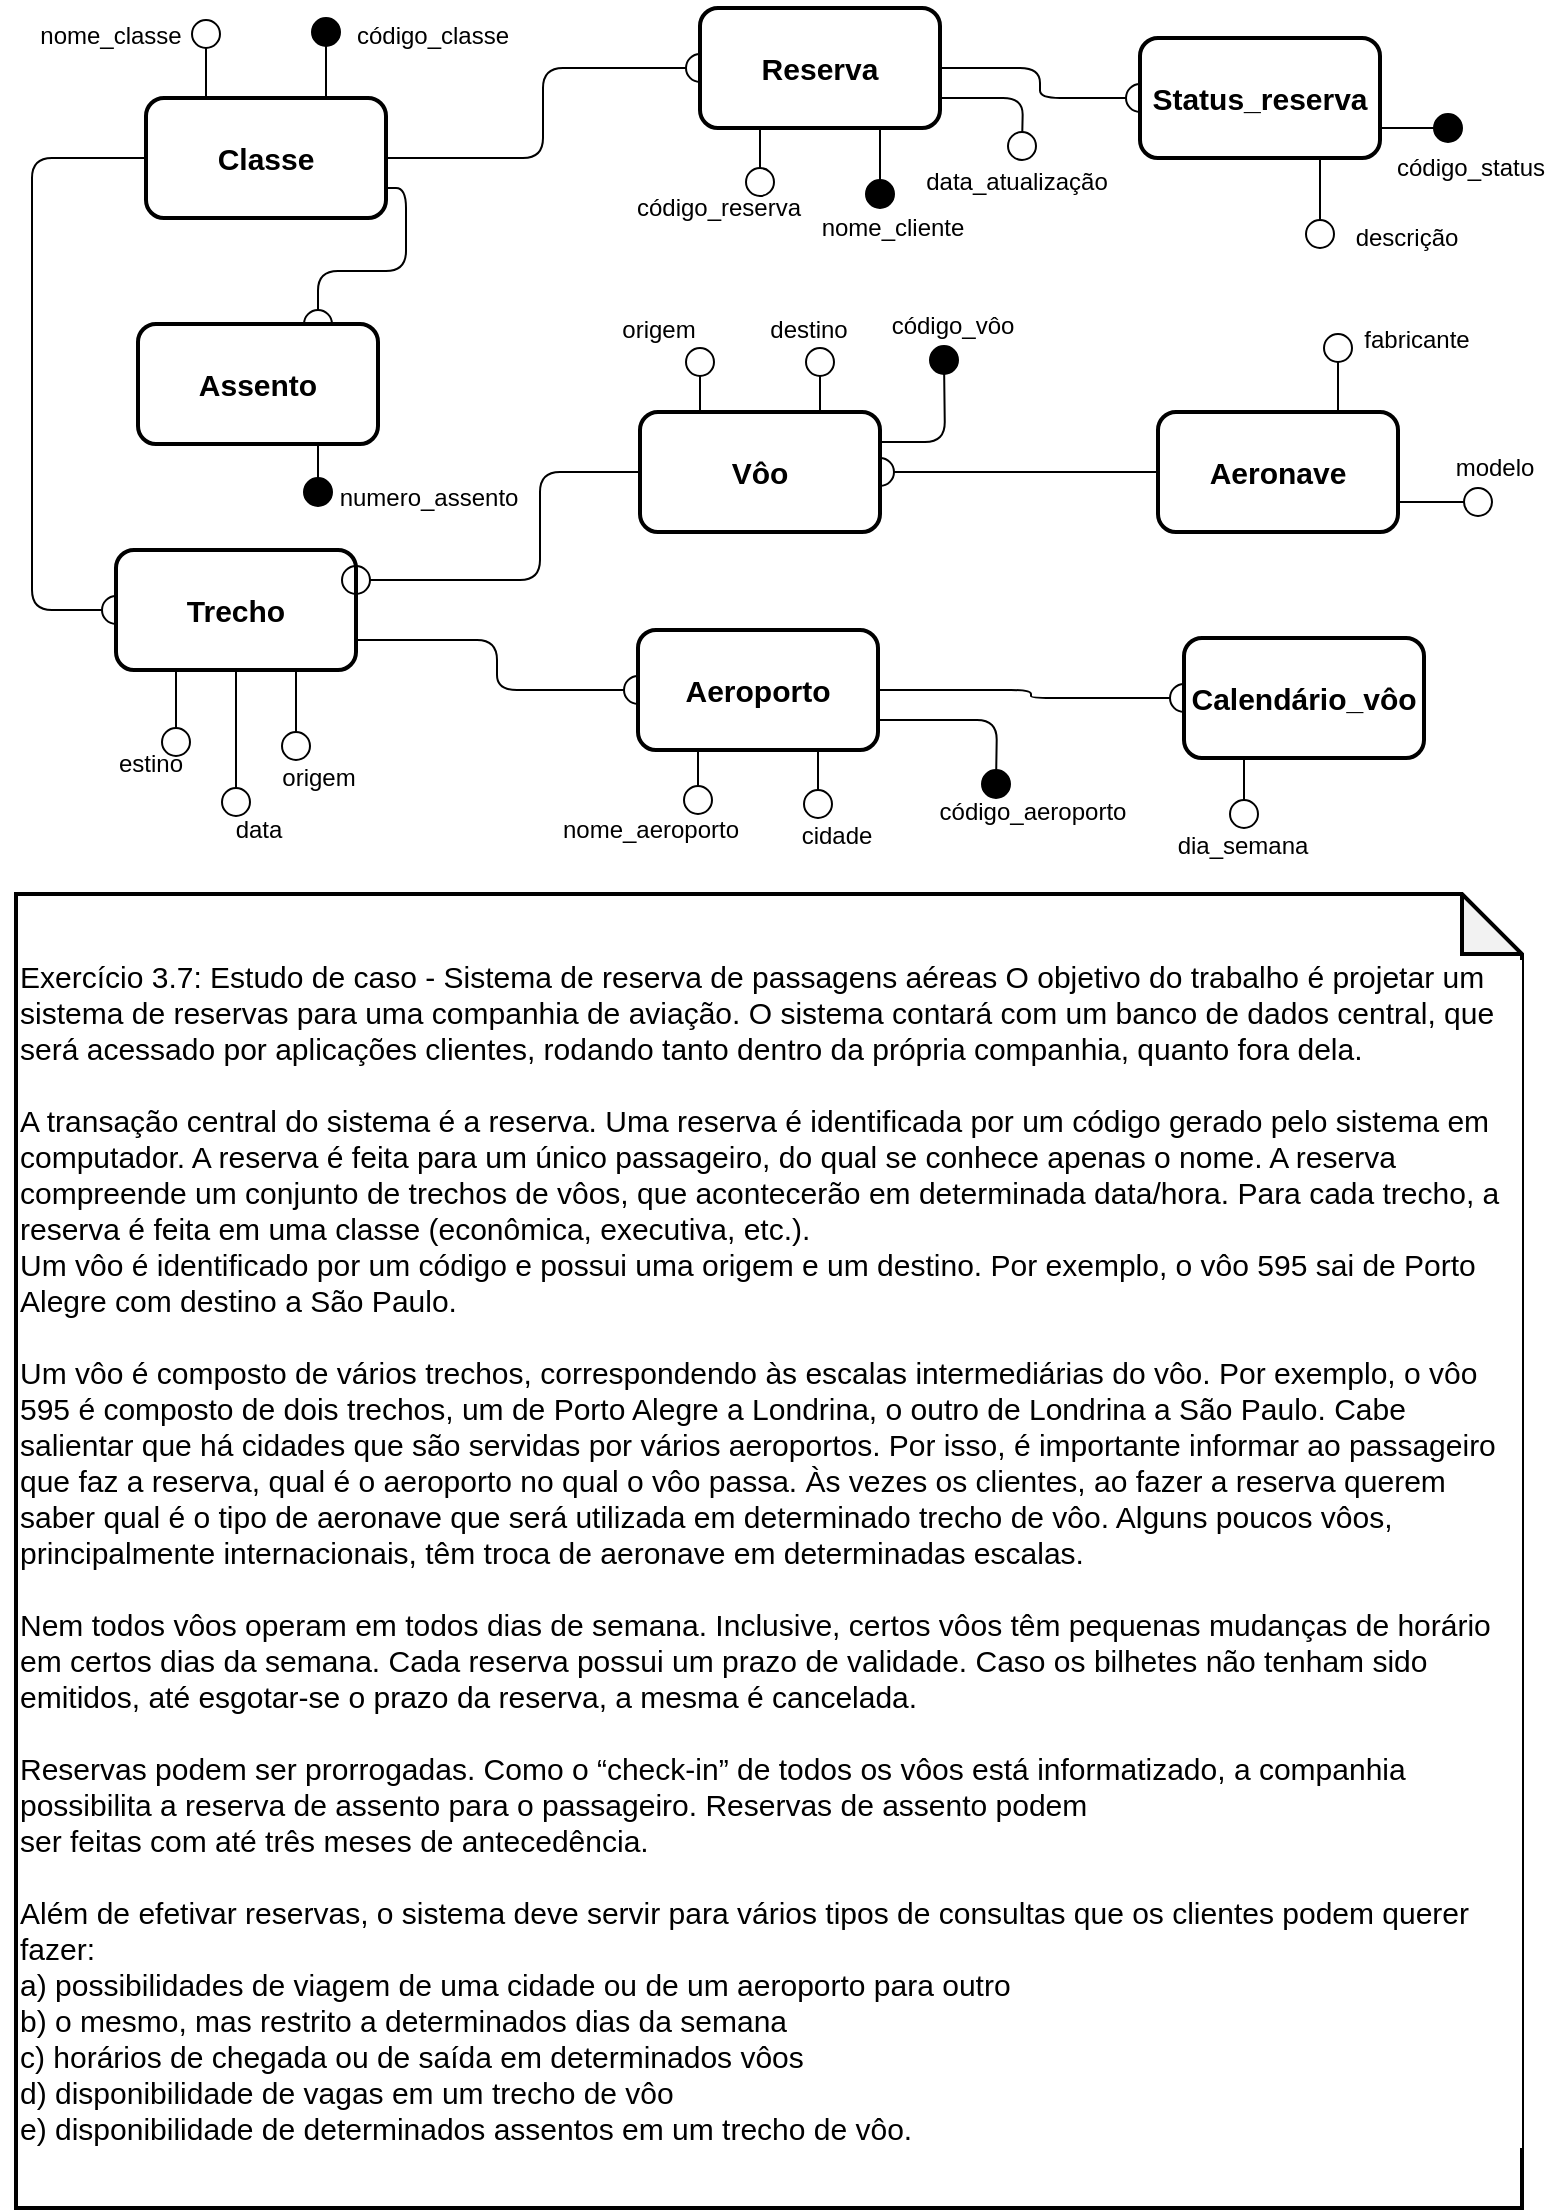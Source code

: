 <mxfile>
    <diagram id="_tHxlcD8-GNEInaXldTH" name="Página-1">
        <mxGraphModel dx="917" dy="470" grid="0" gridSize="10" guides="1" tooltips="1" connect="1" arrows="1" fold="1" page="1" pageScale="1" pageWidth="827" pageHeight="1169" background="#ffffff" math="0" shadow="0">
            <root>
                <mxCell id="0"/>
                <mxCell id="1" parent="0"/>
                <mxCell id="39" style="edgeStyle=orthogonalEdgeStyle;html=1;exitX=0.75;exitY=0;exitDx=0;exitDy=0;fontSize=12;fontColor=#000000;endArrow=oval;endFill=1;endSize=14;strokeColor=#000000;" edge="1" parent="1" source="2">
                    <mxGeometry relative="1" as="geometry">
                        <mxPoint x="194" y="38" as="targetPoint"/>
                    </mxGeometry>
                </mxCell>
                <mxCell id="41" style="edgeStyle=orthogonalEdgeStyle;html=1;exitX=0.25;exitY=0;exitDx=0;exitDy=0;fontSize=12;fontColor=#000000;endArrow=oval;endFill=0;endSize=14;strokeColor=#000000;" edge="1" parent="1" source="2">
                    <mxGeometry relative="1" as="geometry">
                        <mxPoint x="134" y="39" as="targetPoint"/>
                    </mxGeometry>
                </mxCell>
                <mxCell id="61" style="edgeStyle=orthogonalEdgeStyle;html=1;exitX=1;exitY=0.5;exitDx=0;exitDy=0;entryX=0;entryY=0.5;entryDx=0;entryDy=0;fontSize=12;fontColor=#000000;endArrow=oval;endFill=0;endSize=14;strokeColor=#000000;" edge="1" parent="1" source="2" target="3">
                    <mxGeometry relative="1" as="geometry"/>
                </mxCell>
                <mxCell id="62" style="edgeStyle=orthogonalEdgeStyle;html=1;exitX=1;exitY=0.75;exitDx=0;exitDy=0;entryX=0.75;entryY=0;entryDx=0;entryDy=0;fontSize=12;fontColor=#000000;endArrow=oval;endFill=0;endSize=14;strokeColor=#000000;" edge="1" parent="1" source="2" target="9">
                    <mxGeometry relative="1" as="geometry"/>
                </mxCell>
                <mxCell id="63" style="edgeStyle=orthogonalEdgeStyle;html=1;exitX=0;exitY=0.5;exitDx=0;exitDy=0;entryX=0;entryY=0.5;entryDx=0;entryDy=0;fontSize=12;fontColor=#000000;endArrow=oval;endFill=0;endSize=14;strokeColor=#000000;" edge="1" parent="1" source="2" target="5">
                    <mxGeometry relative="1" as="geometry">
                        <Array as="points">
                            <mxPoint x="47" y="101"/>
                            <mxPoint x="47" y="327"/>
                        </Array>
                    </mxGeometry>
                </mxCell>
                <mxCell id="2" value="&lt;font color=&quot;#000000&quot; style=&quot;background-color: rgb(255 , 255 , 255) ; font-size: 15px&quot;&gt;&lt;b&gt;Classe&lt;/b&gt;&lt;/font&gt;" style="rounded=1;whiteSpace=wrap;html=1;fillColor=#FFFFFF;strokeColor=#000000;strokeWidth=2;" vertex="1" parent="1">
                    <mxGeometry x="104" y="71" width="120" height="60" as="geometry"/>
                </mxCell>
                <mxCell id="13" style="edgeStyle=none;html=1;exitX=0.75;exitY=1;exitDx=0;exitDy=0;fontSize=15;fontColor=#000000;endArrow=oval;endFill=1;endSize=14;strokeColor=#000000;" edge="1" parent="1" source="3">
                    <mxGeometry relative="1" as="geometry">
                        <mxPoint x="471" y="119" as="targetPoint"/>
                    </mxGeometry>
                </mxCell>
                <mxCell id="15" style="edgeStyle=none;html=1;exitX=0.25;exitY=1;exitDx=0;exitDy=0;fontSize=12;fontColor=#000000;endArrow=oval;endFill=0;endSize=14;strokeColor=#000000;" edge="1" parent="1" source="3">
                    <mxGeometry relative="1" as="geometry">
                        <mxPoint x="411" y="113" as="targetPoint"/>
                    </mxGeometry>
                </mxCell>
                <mxCell id="58" style="edgeStyle=orthogonalEdgeStyle;html=1;exitX=1;exitY=0.5;exitDx=0;exitDy=0;entryX=0;entryY=0.5;entryDx=0;entryDy=0;fontSize=12;fontColor=#000000;endArrow=oval;endFill=0;endSize=14;strokeColor=#000000;" edge="1" parent="1" source="3" target="51">
                    <mxGeometry relative="1" as="geometry"/>
                </mxCell>
                <mxCell id="70" style="edgeStyle=orthogonalEdgeStyle;html=1;exitX=1;exitY=0.75;exitDx=0;exitDy=0;fontSize=12;fontColor=#000000;endArrow=oval;endFill=0;endSize=14;strokeColor=#000000;" edge="1" parent="1" source="3">
                    <mxGeometry relative="1" as="geometry">
                        <mxPoint x="542" y="95" as="targetPoint"/>
                    </mxGeometry>
                </mxCell>
                <mxCell id="3" value="&lt;font color=&quot;#000000&quot; style=&quot;background-color: rgb(255 , 255 , 255) ; font-size: 15px&quot;&gt;&lt;b&gt;Reserva&lt;/b&gt;&lt;/font&gt;" style="rounded=1;whiteSpace=wrap;html=1;fillColor=#FFFFFF;strokeColor=#000000;strokeWidth=2;" vertex="1" parent="1">
                    <mxGeometry x="381" y="26" width="120" height="60" as="geometry"/>
                </mxCell>
                <mxCell id="32" style="edgeStyle=orthogonalEdgeStyle;html=1;exitX=0.75;exitY=0;exitDx=0;exitDy=0;fontSize=12;fontColor=#000000;endArrow=oval;endFill=0;endSize=14;strokeColor=#000000;" edge="1" parent="1" source="4">
                    <mxGeometry relative="1" as="geometry">
                        <mxPoint x="700" y="196" as="targetPoint"/>
                    </mxGeometry>
                </mxCell>
                <mxCell id="34" style="edgeStyle=orthogonalEdgeStyle;html=1;exitX=1;exitY=0.75;exitDx=0;exitDy=0;fontSize=12;fontColor=#000000;endArrow=oval;endFill=0;endSize=14;strokeColor=#000000;" edge="1" parent="1" source="4">
                    <mxGeometry relative="1" as="geometry">
                        <mxPoint x="770" y="273" as="targetPoint"/>
                    </mxGeometry>
                </mxCell>
                <mxCell id="66" style="edgeStyle=orthogonalEdgeStyle;html=1;exitX=0;exitY=0.5;exitDx=0;exitDy=0;entryX=1;entryY=0.5;entryDx=0;entryDy=0;fontSize=12;fontColor=#000000;endArrow=oval;endFill=0;endSize=14;strokeColor=#000000;" edge="1" parent="1" source="4" target="6">
                    <mxGeometry relative="1" as="geometry"/>
                </mxCell>
                <mxCell id="4" value="&lt;font color=&quot;#000000&quot; style=&quot;background-color: rgb(255 , 255 , 255) ; font-size: 15px&quot;&gt;&lt;b&gt;Aeronave&lt;/b&gt;&lt;/font&gt;" style="rounded=1;whiteSpace=wrap;html=1;fillColor=#FFFFFF;strokeColor=#000000;strokeWidth=2;" vertex="1" parent="1">
                    <mxGeometry x="610" y="228" width="120" height="60" as="geometry"/>
                </mxCell>
                <mxCell id="24" style="edgeStyle=orthogonalEdgeStyle;html=1;exitX=0.75;exitY=1;exitDx=0;exitDy=0;fontSize=12;fontColor=#000000;endArrow=oval;endFill=0;endSize=14;strokeColor=#000000;" edge="1" parent="1" source="5">
                    <mxGeometry relative="1" as="geometry">
                        <mxPoint x="179" y="395" as="targetPoint"/>
                    </mxGeometry>
                </mxCell>
                <mxCell id="25" style="edgeStyle=orthogonalEdgeStyle;html=1;exitX=0.25;exitY=1;exitDx=0;exitDy=0;fontSize=12;fontColor=#000000;endArrow=oval;endFill=0;endSize=14;strokeColor=#000000;" edge="1" parent="1" source="5">
                    <mxGeometry relative="1" as="geometry">
                        <mxPoint x="119" y="393" as="targetPoint"/>
                    </mxGeometry>
                </mxCell>
                <mxCell id="26" style="edgeStyle=orthogonalEdgeStyle;html=1;exitX=0.5;exitY=1;exitDx=0;exitDy=0;fontSize=12;fontColor=#000000;endArrow=oval;endFill=0;endSize=14;strokeColor=#000000;" edge="1" parent="1" source="5">
                    <mxGeometry relative="1" as="geometry">
                        <mxPoint x="149" y="423" as="targetPoint"/>
                    </mxGeometry>
                </mxCell>
                <mxCell id="65" style="edgeStyle=orthogonalEdgeStyle;html=1;exitX=1;exitY=0.75;exitDx=0;exitDy=0;entryX=0;entryY=0.5;entryDx=0;entryDy=0;fontSize=12;fontColor=#000000;endArrow=oval;endFill=0;endSize=14;strokeColor=#000000;" edge="1" parent="1" source="5" target="7">
                    <mxGeometry relative="1" as="geometry"/>
                </mxCell>
                <mxCell id="5" value="&lt;font color=&quot;#000000&quot; style=&quot;background-color: rgb(255 , 255 , 255) ; font-size: 15px&quot;&gt;&lt;b&gt;Trecho&lt;/b&gt;&lt;/font&gt;" style="rounded=1;whiteSpace=wrap;html=1;fillColor=#FFFFFF;strokeColor=#000000;strokeWidth=2;" vertex="1" parent="1">
                    <mxGeometry x="89" y="297" width="120" height="60" as="geometry"/>
                </mxCell>
                <mxCell id="18" style="edgeStyle=none;html=1;exitX=0.25;exitY=0;exitDx=0;exitDy=0;fontSize=12;fontColor=#000000;endArrow=oval;endFill=0;endSize=14;strokeColor=#000000;" edge="1" parent="1" source="6">
                    <mxGeometry relative="1" as="geometry">
                        <mxPoint x="381" y="203" as="targetPoint"/>
                    </mxGeometry>
                </mxCell>
                <mxCell id="20" style="edgeStyle=none;html=1;exitX=0.75;exitY=0;exitDx=0;exitDy=0;fontSize=12;fontColor=#000000;endArrow=oval;endFill=0;endSize=14;strokeColor=#000000;" edge="1" parent="1" source="6">
                    <mxGeometry relative="1" as="geometry">
                        <mxPoint x="441" y="203" as="targetPoint"/>
                    </mxGeometry>
                </mxCell>
                <mxCell id="22" style="edgeStyle=orthogonalEdgeStyle;html=1;exitX=1;exitY=0.25;exitDx=0;exitDy=0;fontSize=12;fontColor=#000000;endArrow=oval;endFill=1;endSize=14;strokeColor=#000000;" edge="1" parent="1" source="6">
                    <mxGeometry relative="1" as="geometry">
                        <mxPoint x="503" y="202" as="targetPoint"/>
                    </mxGeometry>
                </mxCell>
                <mxCell id="64" style="edgeStyle=orthogonalEdgeStyle;html=1;exitX=0;exitY=0.5;exitDx=0;exitDy=0;entryX=1;entryY=0.25;entryDx=0;entryDy=0;fontSize=12;fontColor=#000000;endArrow=oval;endFill=0;endSize=14;strokeColor=#000000;" edge="1" parent="1" source="6" target="5">
                    <mxGeometry relative="1" as="geometry">
                        <Array as="points">
                            <mxPoint x="301" y="258"/>
                            <mxPoint x="301" y="312"/>
                        </Array>
                    </mxGeometry>
                </mxCell>
                <mxCell id="6" value="&lt;font color=&quot;#000000&quot; style=&quot;background-color: rgb(255 , 255 , 255) ; font-size: 15px&quot;&gt;&lt;b&gt;Vôo&lt;/b&gt;&lt;/font&gt;" style="rounded=1;whiteSpace=wrap;html=1;fillColor=#FFFFFF;strokeColor=#000000;strokeWidth=2;" vertex="1" parent="1">
                    <mxGeometry x="351" y="228" width="120" height="60" as="geometry"/>
                </mxCell>
                <mxCell id="43" style="edgeStyle=orthogonalEdgeStyle;html=1;exitX=0.25;exitY=1;exitDx=0;exitDy=0;fontSize=12;fontColor=#000000;endArrow=oval;endFill=0;endSize=14;strokeColor=#000000;" edge="1" parent="1" source="7">
                    <mxGeometry relative="1" as="geometry">
                        <mxPoint x="380" y="422" as="targetPoint"/>
                    </mxGeometry>
                </mxCell>
                <mxCell id="44" style="edgeStyle=orthogonalEdgeStyle;html=1;exitX=0.75;exitY=1;exitDx=0;exitDy=0;fontSize=12;fontColor=#000000;endArrow=oval;endFill=0;endSize=14;strokeColor=#000000;" edge="1" parent="1" source="7">
                    <mxGeometry relative="1" as="geometry">
                        <mxPoint x="440" y="424" as="targetPoint"/>
                    </mxGeometry>
                </mxCell>
                <mxCell id="49" style="edgeStyle=orthogonalEdgeStyle;html=1;exitX=1;exitY=0.75;exitDx=0;exitDy=0;fontSize=12;fontColor=#000000;endArrow=oval;endFill=1;endSize=14;strokeColor=#000000;" edge="1" parent="1" source="7">
                    <mxGeometry relative="1" as="geometry">
                        <mxPoint x="529" y="414" as="targetPoint"/>
                    </mxGeometry>
                </mxCell>
                <mxCell id="67" style="edgeStyle=orthogonalEdgeStyle;html=1;exitX=1;exitY=0.5;exitDx=0;exitDy=0;entryX=0;entryY=0.5;entryDx=0;entryDy=0;fontSize=12;fontColor=#000000;endArrow=oval;endFill=0;endSize=14;strokeColor=#000000;" edge="1" parent="1" source="7" target="8">
                    <mxGeometry relative="1" as="geometry"/>
                </mxCell>
                <mxCell id="7" value="&lt;font color=&quot;#000000&quot; style=&quot;background-color: rgb(255 , 255 , 255) ; font-size: 15px&quot;&gt;&lt;b&gt;Aeroporto&lt;/b&gt;&lt;/font&gt;" style="rounded=1;whiteSpace=wrap;html=1;fillColor=#FFFFFF;strokeColor=#000000;strokeWidth=2;" vertex="1" parent="1">
                    <mxGeometry x="350" y="337" width="120" height="60" as="geometry"/>
                </mxCell>
                <mxCell id="68" style="edgeStyle=orthogonalEdgeStyle;html=1;exitX=0.25;exitY=1;exitDx=0;exitDy=0;fontSize=12;fontColor=#000000;endArrow=oval;endFill=0;endSize=14;strokeColor=#000000;" edge="1" parent="1" source="8">
                    <mxGeometry relative="1" as="geometry">
                        <mxPoint x="653" y="429" as="targetPoint"/>
                    </mxGeometry>
                </mxCell>
                <mxCell id="8" value="&lt;font color=&quot;#000000&quot; style=&quot;background-color: rgb(255 , 255 , 255) ; font-size: 15px&quot;&gt;&lt;b&gt;Calendário_vôo&lt;/b&gt;&lt;/font&gt;" style="rounded=1;whiteSpace=wrap;html=1;fillColor=#FFFFFF;strokeColor=#000000;strokeWidth=2;" vertex="1" parent="1">
                    <mxGeometry x="623" y="341" width="120" height="60" as="geometry"/>
                </mxCell>
                <mxCell id="11" style="edgeStyle=none;html=1;exitX=0.75;exitY=1;exitDx=0;exitDy=0;fontSize=15;fontColor=#000000;strokeColor=#000000;endArrow=oval;endFill=1;endSize=14;" edge="1" parent="1" source="9">
                    <mxGeometry relative="1" as="geometry">
                        <mxPoint x="190" y="268" as="targetPoint"/>
                    </mxGeometry>
                </mxCell>
                <mxCell id="9" value="&lt;font color=&quot;#000000&quot; style=&quot;background-color: rgb(255 , 255 , 255) ; font-size: 15px&quot;&gt;&lt;b&gt;Assento&lt;/b&gt;&lt;/font&gt;" style="rounded=1;whiteSpace=wrap;html=1;fillColor=#FFFFFF;strokeColor=#000000;strokeWidth=2;" vertex="1" parent="1">
                    <mxGeometry x="100" y="184" width="120" height="60" as="geometry"/>
                </mxCell>
                <mxCell id="10" value="&lt;div&gt;Exercício 3.7: Estudo de caso - Sistema de reserva de passagens aéreas O objetivo do trabalho é projetar um sistema de reservas para uma companhia de aviação. O sistema contará com um banco de dados central, que será acessado por aplicações clientes, rodando tanto dentro da própria companhia, quanto fora dela.&lt;/div&gt;&lt;div&gt;&lt;br&gt;&lt;/div&gt;&lt;div&gt;A transação central do sistema é a reserva. Uma reserva é identificada por um código gerado pelo sistema em computador. A reserva é feita para um único passageiro, do qual se conhece apenas o nome. A reserva compreende um conjunto de trechos de vôos, que acontecerão em determinada data/hora. Para cada trecho, a reserva é feita em uma classe (econômica, executiva, etc.).&lt;/div&gt;&lt;div&gt;Um vôo é identificado por um código e possui uma origem e um destino. Por exemplo, o vôo 595 sai de Porto Alegre com destino a São Paulo.&amp;nbsp;&lt;/div&gt;&lt;div&gt;&lt;br&gt;&lt;/div&gt;&lt;div&gt;Um vôo é composto de vários trechos, correspondendo às escalas intermediárias do vôo. Por exemplo, o vôo 595 é composto de dois trechos, um de Porto Alegre a Londrina, o outro de Londrina a São Paulo. Cabe salientar que há cidades que são servidas por vários aeroportos. Por isso, é importante informar ao passageiro que faz a reserva, qual é o aeroporto no qual o vôo passa. Às vezes os clientes, ao fazer a reserva querem saber qual é o tipo de aeronave que será utilizada em determinado trecho de vôo. Alguns poucos vôos, principalmente internacionais, têm troca de aeronave em determinadas escalas.&lt;/div&gt;&lt;div&gt;&lt;br&gt;&lt;/div&gt;&lt;div&gt;Nem todos vôos operam em todos dias de semana. Inclusive, certos vôos têm pequenas mudanças de horário em certos dias da semana. Cada reserva possui um prazo de validade. Caso os bilhetes não tenham sido emitidos, até esgotar-se o prazo da reserva, a mesma é cancelada.&lt;/div&gt;&lt;div&gt;&lt;br&gt;&lt;/div&gt;&lt;div&gt;Reservas podem ser prorrogadas. Como o “check-in” de todos os vôos está informatizado, a companhia possibilita a reserva de assento para o passageiro. Reservas de assento podem&lt;/div&gt;&lt;div&gt;ser feitas com até três meses de antecedência.&lt;/div&gt;&lt;div&gt;&lt;br&gt;&lt;/div&gt;&lt;div&gt;Além de efetivar reservas, o sistema deve servir para vários tipos de consultas que os clientes podem querer fazer:&lt;/div&gt;&lt;div&gt;a) possibilidades de viagem de uma cidade ou de um aeroporto para outro&lt;/div&gt;&lt;div&gt;b) o mesmo, mas restrito a determinados dias da semana&lt;/div&gt;&lt;div&gt;c) horários de chegada ou de saída em determinados vôos&lt;/div&gt;&lt;div&gt;d) disponibilidade de vagas em um trecho de vôo&lt;/div&gt;&lt;div&gt;e) disponibilidade de determinados assentos em um trecho de vôo.&lt;br&gt;&lt;/div&gt;" style="shape=note;whiteSpace=wrap;html=1;backgroundOutline=1;darkOpacity=0.05;labelBackgroundColor=#FFFFFF;fontSize=15;fontColor=#000000;strokeColor=#000000;strokeWidth=2;fillColor=#FFFFFF;align=left;" vertex="1" parent="1">
                    <mxGeometry x="39" y="469" width="753" height="657" as="geometry"/>
                </mxCell>
                <mxCell id="12" value="&lt;font style=&quot;font-size: 12px&quot;&gt;numero_assento&lt;/font&gt;" style="text;html=1;align=center;verticalAlign=middle;resizable=0;points=[];autosize=1;strokeColor=none;fillColor=none;fontSize=15;fontColor=#000000;" vertex="1" parent="1">
                    <mxGeometry x="195" y="257" width="99" height="23" as="geometry"/>
                </mxCell>
                <mxCell id="14" value="&lt;font style=&quot;font-size: 12px&quot;&gt;código_reserva&lt;/font&gt;" style="text;html=1;align=center;verticalAlign=middle;resizable=0;points=[];autosize=1;strokeColor=none;fillColor=none;fontSize=15;fontColor=#000000;" vertex="1" parent="1">
                    <mxGeometry x="344" y="112" width="92" height="23" as="geometry"/>
                </mxCell>
                <mxCell id="17" value="&lt;font style=&quot;font-size: 12px&quot;&gt;nome_cliente&lt;/font&gt;" style="text;html=1;align=center;verticalAlign=middle;resizable=0;points=[];autosize=1;strokeColor=none;fillColor=none;fontSize=15;fontColor=#000000;" vertex="1" parent="1">
                    <mxGeometry x="436" y="122" width="81" height="23" as="geometry"/>
                </mxCell>
                <mxCell id="19" value="&lt;font style=&quot;font-size: 12px&quot;&gt;origem&lt;/font&gt;" style="text;html=1;align=center;verticalAlign=middle;resizable=0;points=[];autosize=1;strokeColor=none;fillColor=none;fontSize=15;fontColor=#000000;" vertex="1" parent="1">
                    <mxGeometry x="336" y="173" width="47" height="23" as="geometry"/>
                </mxCell>
                <mxCell id="21" value="&lt;font style=&quot;font-size: 12px&quot;&gt;destino&lt;/font&gt;" style="text;html=1;align=center;verticalAlign=middle;resizable=0;points=[];autosize=1;strokeColor=none;fillColor=none;fontSize=15;fontColor=#000000;" vertex="1" parent="1">
                    <mxGeometry x="410" y="173" width="49" height="23" as="geometry"/>
                </mxCell>
                <mxCell id="23" value="&lt;font style=&quot;font-size: 12px&quot;&gt;código_vôo&lt;/font&gt;" style="text;html=1;align=center;verticalAlign=middle;resizable=0;points=[];autosize=1;strokeColor=none;fillColor=none;fontSize=15;fontColor=#000000;" vertex="1" parent="1">
                    <mxGeometry x="471" y="171" width="71" height="23" as="geometry"/>
                </mxCell>
                <mxCell id="28" value="&lt;font style=&quot;font-size: 12px&quot;&gt;origem&lt;/font&gt;" style="text;html=1;align=center;verticalAlign=middle;resizable=0;points=[];autosize=1;strokeColor=none;fillColor=none;fontSize=15;fontColor=#000000;" vertex="1" parent="1">
                    <mxGeometry x="166" y="397" width="47" height="23" as="geometry"/>
                </mxCell>
                <mxCell id="29" value="&lt;font style=&quot;font-size: 12px&quot;&gt;estino&lt;/font&gt;" style="text;html=1;align=center;verticalAlign=middle;resizable=0;points=[];autosize=1;strokeColor=none;fillColor=none;fontSize=15;fontColor=#000000;" vertex="1" parent="1">
                    <mxGeometry x="85" y="390" width="42" height="23" as="geometry"/>
                </mxCell>
                <mxCell id="31" value="&lt;font style=&quot;font-size: 12px&quot;&gt;data&lt;/font&gt;" style="text;html=1;align=center;verticalAlign=middle;resizable=0;points=[];autosize=1;strokeColor=none;fillColor=none;fontSize=15;fontColor=#000000;" vertex="1" parent="1">
                    <mxGeometry x="143.5" y="423" width="33" height="23" as="geometry"/>
                </mxCell>
                <mxCell id="35" value="&lt;font style=&quot;font-size: 12px&quot;&gt;modelo&lt;/font&gt;" style="text;html=1;align=center;verticalAlign=middle;resizable=0;points=[];autosize=1;strokeColor=none;fillColor=none;fontSize=15;fontColor=#000000;" vertex="1" parent="1">
                    <mxGeometry x="753" y="242" width="49" height="23" as="geometry"/>
                </mxCell>
                <mxCell id="38" value="&lt;font style=&quot;font-size: 12px&quot;&gt;fabricante&lt;/font&gt;" style="text;html=1;align=center;verticalAlign=middle;resizable=0;points=[];autosize=1;strokeColor=none;fillColor=none;fontSize=15;fontColor=#000000;" vertex="1" parent="1">
                    <mxGeometry x="707" y="178" width="63" height="23" as="geometry"/>
                </mxCell>
                <mxCell id="40" value="&lt;font style=&quot;font-size: 12px&quot;&gt;código_classe&lt;/font&gt;" style="text;html=1;align=center;verticalAlign=middle;resizable=0;points=[];autosize=1;strokeColor=none;fillColor=none;fontSize=15;fontColor=#000000;" vertex="1" parent="1">
                    <mxGeometry x="203.5" y="26" width="86" height="23" as="geometry"/>
                </mxCell>
                <mxCell id="42" value="&lt;font style=&quot;font-size: 12px&quot;&gt;nome_classe&lt;/font&gt;" style="text;html=1;align=center;verticalAlign=middle;resizable=0;points=[];autosize=1;strokeColor=none;fillColor=none;fontSize=15;fontColor=#000000;" vertex="1" parent="1">
                    <mxGeometry x="45" y="26" width="81" height="23" as="geometry"/>
                </mxCell>
                <mxCell id="45" value="&lt;font style=&quot;font-size: 12px&quot;&gt;cidade&lt;/font&gt;" style="text;html=1;align=center;verticalAlign=middle;resizable=0;points=[];autosize=1;strokeColor=none;fillColor=none;fontSize=15;fontColor=#000000;" vertex="1" parent="1">
                    <mxGeometry x="426" y="426" width="45" height="23" as="geometry"/>
                </mxCell>
                <mxCell id="46" value="&lt;font style=&quot;font-size: 12px&quot;&gt;nome_aeroporto&lt;/font&gt;" style="text;html=1;align=center;verticalAlign=middle;resizable=0;points=[];autosize=1;strokeColor=none;fillColor=none;fontSize=15;fontColor=#000000;" vertex="1" parent="1">
                    <mxGeometry x="307" y="423" width="98" height="23" as="geometry"/>
                </mxCell>
                <mxCell id="50" value="&lt;font style=&quot;font-size: 12px&quot;&gt;código_aeroporto&lt;/font&gt;" style="text;html=1;align=center;verticalAlign=middle;resizable=0;points=[];autosize=1;strokeColor=none;fillColor=none;fontSize=15;fontColor=#000000;" vertex="1" parent="1">
                    <mxGeometry x="495" y="414" width="103" height="23" as="geometry"/>
                </mxCell>
                <mxCell id="52" style="edgeStyle=orthogonalEdgeStyle;html=1;exitX=1;exitY=0.75;exitDx=0;exitDy=0;fontSize=12;fontColor=#000000;endArrow=oval;endFill=1;endSize=14;strokeColor=#000000;" edge="1" parent="1" source="51">
                    <mxGeometry relative="1" as="geometry">
                        <mxPoint x="755" y="86" as="targetPoint"/>
                    </mxGeometry>
                </mxCell>
                <mxCell id="55" style="edgeStyle=orthogonalEdgeStyle;html=1;exitX=0.75;exitY=1;exitDx=0;exitDy=0;fontSize=12;fontColor=#000000;endArrow=oval;endFill=0;endSize=14;strokeColor=#000000;" edge="1" parent="1" source="51">
                    <mxGeometry relative="1" as="geometry">
                        <mxPoint x="691" y="139" as="targetPoint"/>
                    </mxGeometry>
                </mxCell>
                <mxCell id="51" value="&lt;font color=&quot;#000000&quot; style=&quot;background-color: rgb(255 , 255 , 255) ; font-size: 15px&quot;&gt;&lt;b&gt;Status_reserva&lt;/b&gt;&lt;/font&gt;" style="rounded=1;whiteSpace=wrap;html=1;fillColor=#FFFFFF;strokeColor=#000000;strokeWidth=2;" vertex="1" parent="1">
                    <mxGeometry x="601" y="41" width="120" height="60" as="geometry"/>
                </mxCell>
                <mxCell id="56" value="&lt;font style=&quot;font-size: 12px&quot;&gt;código_status&lt;/font&gt;" style="text;html=1;align=center;verticalAlign=middle;resizable=0;points=[];autosize=1;strokeColor=none;fillColor=none;fontSize=15;fontColor=#000000;" vertex="1" parent="1">
                    <mxGeometry x="724" y="92.5" width="84" height="23" as="geometry"/>
                </mxCell>
                <mxCell id="57" value="&lt;font style=&quot;font-size: 12px&quot;&gt;descrição&lt;/font&gt;" style="text;html=1;align=center;verticalAlign=middle;resizable=0;points=[];autosize=1;strokeColor=none;fillColor=none;fontSize=15;fontColor=#000000;" vertex="1" parent="1">
                    <mxGeometry x="703" y="127" width="61" height="23" as="geometry"/>
                </mxCell>
                <mxCell id="69" value="&lt;font style=&quot;font-size: 12px&quot;&gt;dia_semana&lt;/font&gt;" style="text;html=1;align=center;verticalAlign=middle;resizable=0;points=[];autosize=1;strokeColor=none;fillColor=none;fontSize=15;fontColor=#000000;" vertex="1" parent="1">
                    <mxGeometry x="614" y="431" width="75" height="23" as="geometry"/>
                </mxCell>
                <mxCell id="71" value="&lt;font style=&quot;font-size: 12px&quot;&gt;data_atualização&lt;/font&gt;" style="text;html=1;align=center;verticalAlign=middle;resizable=0;points=[];autosize=1;strokeColor=none;fillColor=none;fontSize=15;fontColor=#000000;" vertex="1" parent="1">
                    <mxGeometry x="488" y="99" width="101" height="23" as="geometry"/>
                </mxCell>
            </root>
        </mxGraphModel>
    </diagram>
</mxfile>
